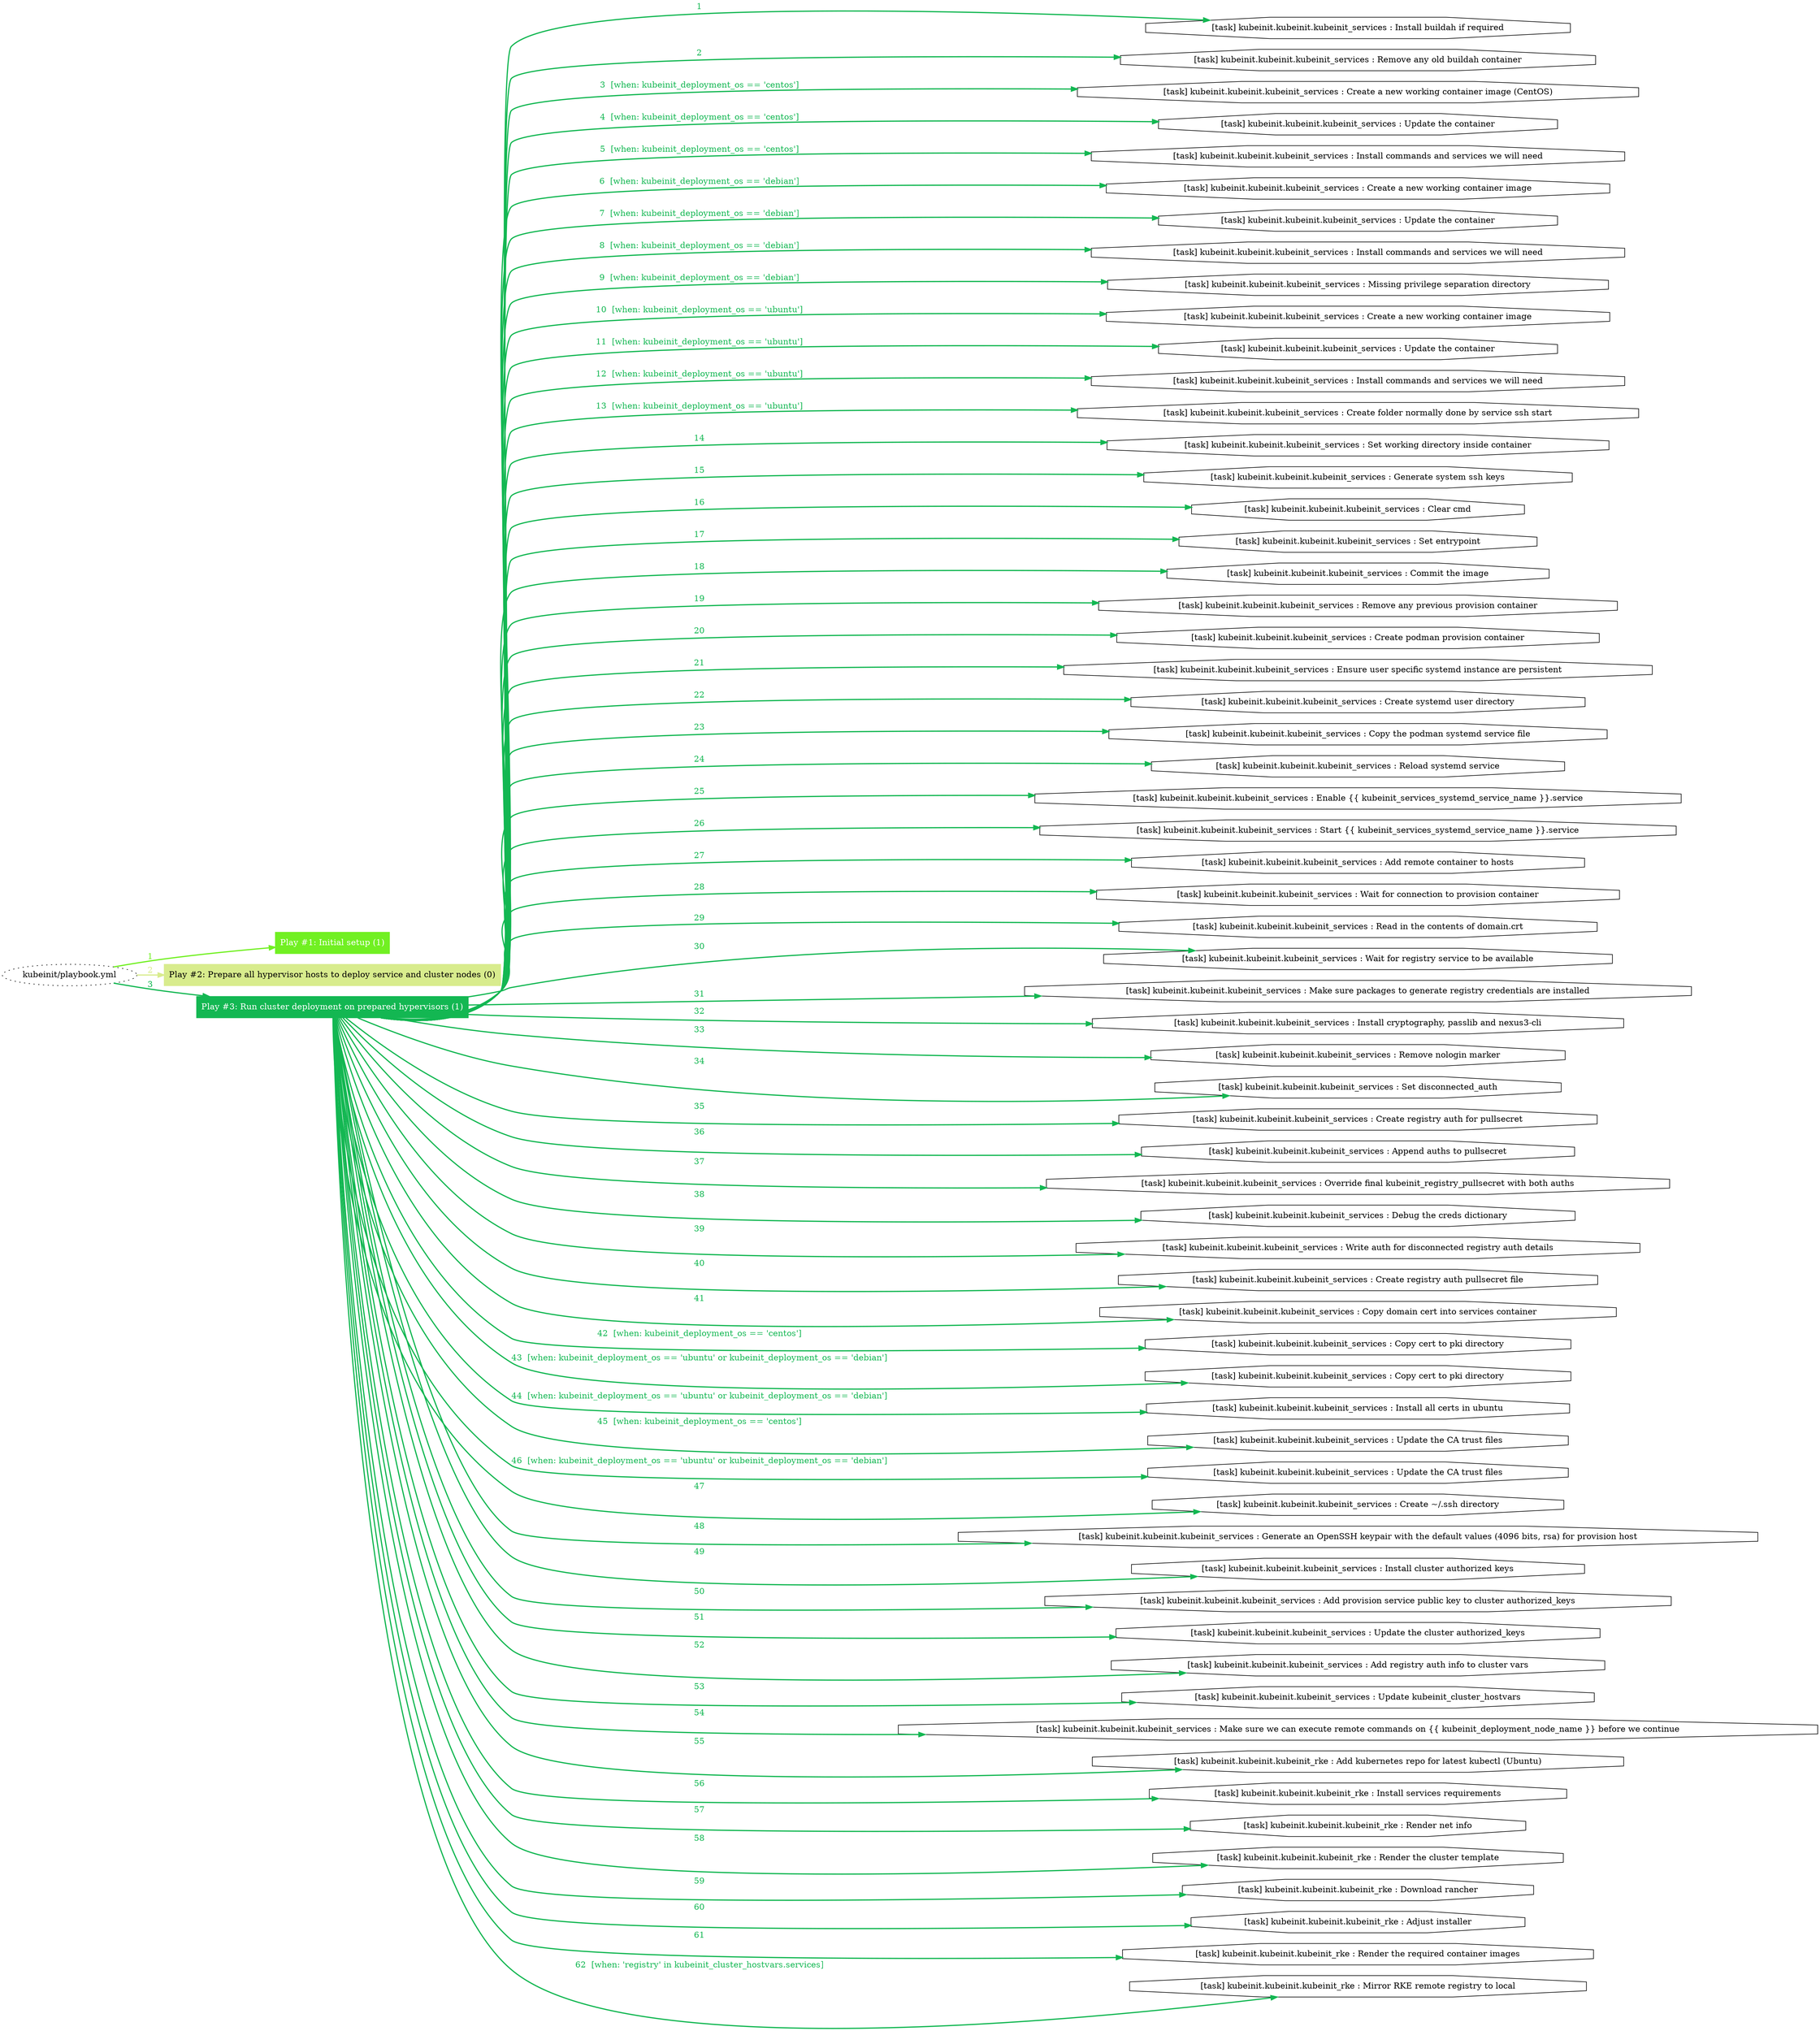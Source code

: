 digraph "kubeinit/playbook.yml "{
	graph [concentrate=true ordering=in rankdir=LR ratio=fill]
	edge [esep=5 sep=10]
	"kubeinit/playbook.yml" [id=root_node style=dotted]
	subgraph "Play #1: Initial setup (1) "{
		"Play #1: Initial setup (1)" [color="#71f022" fontcolor="#ffffff" id="play_68b1dd67-91ee-4b74-a385-f26acffb5879" shape=box style=filled tooltip=localhost]
		"kubeinit/playbook.yml" -> "Play #1: Initial setup (1)" [label=1 color="#71f022" fontcolor="#71f022" id="edge_3d93e518-ae6d-4776-89da-0521384d4e70" style=bold]
	}
	subgraph "Play #2: Prepare all hypervisor hosts to deploy service and cluster nodes (0) "{
		"Play #2: Prepare all hypervisor hosts to deploy service and cluster nodes (0)" [color="#d8ec8d" fontcolor="#000000" id="play_dee7a4ec-af7d-4cdd-be70-1aa658eafbda" shape=box style=filled tooltip=""]
		"kubeinit/playbook.yml" -> "Play #2: Prepare all hypervisor hosts to deploy service and cluster nodes (0)" [label=2 color="#d8ec8d" fontcolor="#d8ec8d" id="edge_d416a0e5-38fc-4540-85bb-f4d5d9b52b28" style=bold]
	}
	subgraph "Play #3: Run cluster deployment on prepared hypervisors (1) "{
		"Play #3: Run cluster deployment on prepared hypervisors (1)" [color="#13b752" fontcolor="#ffffff" id="play_a3f02756-9cfc-41b4-a651-c2a5113ff985" shape=box style=filled tooltip=localhost]
		"kubeinit/playbook.yml" -> "Play #3: Run cluster deployment on prepared hypervisors (1)" [label=3 color="#13b752" fontcolor="#13b752" id="edge_9beeb068-93ba-438d-9685-8af4537296ca" style=bold]
		"task_ec57e0c6-10bb-481d-9b6a-0c468c4c5039" [label="[task] kubeinit.kubeinit.kubeinit_services : Install buildah if required" id="task_ec57e0c6-10bb-481d-9b6a-0c468c4c5039" shape=octagon tooltip="[task] kubeinit.kubeinit.kubeinit_services : Install buildah if required"]
		"Play #3: Run cluster deployment on prepared hypervisors (1)" -> "task_ec57e0c6-10bb-481d-9b6a-0c468c4c5039" [label=1 color="#13b752" fontcolor="#13b752" id="edge_f95792a2-424b-4aa5-8f66-bf49eb2773ec" style=bold]
		"task_29fba61a-9999-4cea-8502-9b4b0d3de4bd" [label="[task] kubeinit.kubeinit.kubeinit_services : Remove any old buildah container" id="task_29fba61a-9999-4cea-8502-9b4b0d3de4bd" shape=octagon tooltip="[task] kubeinit.kubeinit.kubeinit_services : Remove any old buildah container"]
		"Play #3: Run cluster deployment on prepared hypervisors (1)" -> "task_29fba61a-9999-4cea-8502-9b4b0d3de4bd" [label=2 color="#13b752" fontcolor="#13b752" id="edge_06073e34-8a7c-4e14-95bf-e4fe0fd8809c" style=bold]
		"task_5e6df267-dc38-44b6-89ed-d18c3146f276" [label="[task] kubeinit.kubeinit.kubeinit_services : Create a new working container image (CentOS)" id="task_5e6df267-dc38-44b6-89ed-d18c3146f276" shape=octagon tooltip="[task] kubeinit.kubeinit.kubeinit_services : Create a new working container image (CentOS)"]
		"Play #3: Run cluster deployment on prepared hypervisors (1)" -> "task_5e6df267-dc38-44b6-89ed-d18c3146f276" [label="3  [when: kubeinit_deployment_os == 'centos']" color="#13b752" fontcolor="#13b752" id="edge_2d0c5843-6048-4207-accf-23533be07e67" style=bold]
		"task_eecae3ec-6005-4dd4-ad3b-aba1416f75ed" [label="[task] kubeinit.kubeinit.kubeinit_services : Update the container" id="task_eecae3ec-6005-4dd4-ad3b-aba1416f75ed" shape=octagon tooltip="[task] kubeinit.kubeinit.kubeinit_services : Update the container"]
		"Play #3: Run cluster deployment on prepared hypervisors (1)" -> "task_eecae3ec-6005-4dd4-ad3b-aba1416f75ed" [label="4  [when: kubeinit_deployment_os == 'centos']" color="#13b752" fontcolor="#13b752" id="edge_2dd8b629-7f00-4d60-a548-e4d9796244bb" style=bold]
		"task_9cafde20-7064-4ea2-aaeb-8e28a4c101e1" [label="[task] kubeinit.kubeinit.kubeinit_services : Install commands and services we will need" id="task_9cafde20-7064-4ea2-aaeb-8e28a4c101e1" shape=octagon tooltip="[task] kubeinit.kubeinit.kubeinit_services : Install commands and services we will need"]
		"Play #3: Run cluster deployment on prepared hypervisors (1)" -> "task_9cafde20-7064-4ea2-aaeb-8e28a4c101e1" [label="5  [when: kubeinit_deployment_os == 'centos']" color="#13b752" fontcolor="#13b752" id="edge_71c24105-3ab0-4dac-b0fb-ef6fbb5d2035" style=bold]
		"task_c2ad8005-7815-45cd-9ed9-1bf27a92d7c1" [label="[task] kubeinit.kubeinit.kubeinit_services : Create a new working container image" id="task_c2ad8005-7815-45cd-9ed9-1bf27a92d7c1" shape=octagon tooltip="[task] kubeinit.kubeinit.kubeinit_services : Create a new working container image"]
		"Play #3: Run cluster deployment on prepared hypervisors (1)" -> "task_c2ad8005-7815-45cd-9ed9-1bf27a92d7c1" [label="6  [when: kubeinit_deployment_os == 'debian']" color="#13b752" fontcolor="#13b752" id="edge_5e7a20ad-7b7a-49db-8e0b-5d6554e5e32d" style=bold]
		"task_249724e9-1423-42df-8e78-a6c96582d1ef" [label="[task] kubeinit.kubeinit.kubeinit_services : Update the container" id="task_249724e9-1423-42df-8e78-a6c96582d1ef" shape=octagon tooltip="[task] kubeinit.kubeinit.kubeinit_services : Update the container"]
		"Play #3: Run cluster deployment on prepared hypervisors (1)" -> "task_249724e9-1423-42df-8e78-a6c96582d1ef" [label="7  [when: kubeinit_deployment_os == 'debian']" color="#13b752" fontcolor="#13b752" id="edge_ce218c57-8025-4789-8f11-5320decacb4d" style=bold]
		"task_37c28533-855c-4f67-87ed-72a3667a54f6" [label="[task] kubeinit.kubeinit.kubeinit_services : Install commands and services we will need" id="task_37c28533-855c-4f67-87ed-72a3667a54f6" shape=octagon tooltip="[task] kubeinit.kubeinit.kubeinit_services : Install commands and services we will need"]
		"Play #3: Run cluster deployment on prepared hypervisors (1)" -> "task_37c28533-855c-4f67-87ed-72a3667a54f6" [label="8  [when: kubeinit_deployment_os == 'debian']" color="#13b752" fontcolor="#13b752" id="edge_4df77fa1-8c31-40a1-953c-7f808ac24f07" style=bold]
		"task_dcbf35b0-7875-43ce-9fb9-26239ef7bf76" [label="[task] kubeinit.kubeinit.kubeinit_services : Missing privilege separation directory" id="task_dcbf35b0-7875-43ce-9fb9-26239ef7bf76" shape=octagon tooltip="[task] kubeinit.kubeinit.kubeinit_services : Missing privilege separation directory"]
		"Play #3: Run cluster deployment on prepared hypervisors (1)" -> "task_dcbf35b0-7875-43ce-9fb9-26239ef7bf76" [label="9  [when: kubeinit_deployment_os == 'debian']" color="#13b752" fontcolor="#13b752" id="edge_52c73bfd-f202-4a8b-81d0-5a10f6cb1966" style=bold]
		"task_80e54a40-31b8-46aa-a155-6cd01e8d2165" [label="[task] kubeinit.kubeinit.kubeinit_services : Create a new working container image" id="task_80e54a40-31b8-46aa-a155-6cd01e8d2165" shape=octagon tooltip="[task] kubeinit.kubeinit.kubeinit_services : Create a new working container image"]
		"Play #3: Run cluster deployment on prepared hypervisors (1)" -> "task_80e54a40-31b8-46aa-a155-6cd01e8d2165" [label="10  [when: kubeinit_deployment_os == 'ubuntu']" color="#13b752" fontcolor="#13b752" id="edge_89c6ad83-10fa-44d8-a927-92c633fd5bca" style=bold]
		"task_238a45ef-b460-45cb-a99e-c64894a99f6f" [label="[task] kubeinit.kubeinit.kubeinit_services : Update the container" id="task_238a45ef-b460-45cb-a99e-c64894a99f6f" shape=octagon tooltip="[task] kubeinit.kubeinit.kubeinit_services : Update the container"]
		"Play #3: Run cluster deployment on prepared hypervisors (1)" -> "task_238a45ef-b460-45cb-a99e-c64894a99f6f" [label="11  [when: kubeinit_deployment_os == 'ubuntu']" color="#13b752" fontcolor="#13b752" id="edge_2b620653-542c-4cf7-964a-4c52b4d3c129" style=bold]
		"task_821b30af-c6c3-4350-a3b9-fdd2c913e5ff" [label="[task] kubeinit.kubeinit.kubeinit_services : Install commands and services we will need" id="task_821b30af-c6c3-4350-a3b9-fdd2c913e5ff" shape=octagon tooltip="[task] kubeinit.kubeinit.kubeinit_services : Install commands and services we will need"]
		"Play #3: Run cluster deployment on prepared hypervisors (1)" -> "task_821b30af-c6c3-4350-a3b9-fdd2c913e5ff" [label="12  [when: kubeinit_deployment_os == 'ubuntu']" color="#13b752" fontcolor="#13b752" id="edge_66814094-4d90-41ea-af58-518473e97039" style=bold]
		"task_7dde61a0-02a8-4bd0-8dfa-de1c0119409e" [label="[task] kubeinit.kubeinit.kubeinit_services : Create folder normally done by service ssh start" id="task_7dde61a0-02a8-4bd0-8dfa-de1c0119409e" shape=octagon tooltip="[task] kubeinit.kubeinit.kubeinit_services : Create folder normally done by service ssh start"]
		"Play #3: Run cluster deployment on prepared hypervisors (1)" -> "task_7dde61a0-02a8-4bd0-8dfa-de1c0119409e" [label="13  [when: kubeinit_deployment_os == 'ubuntu']" color="#13b752" fontcolor="#13b752" id="edge_5e1e368a-4de6-4fc5-969b-56701af87dba" style=bold]
		"task_17fd6923-36f0-42e3-a7f4-d9fc8de6ef62" [label="[task] kubeinit.kubeinit.kubeinit_services : Set working directory inside container" id="task_17fd6923-36f0-42e3-a7f4-d9fc8de6ef62" shape=octagon tooltip="[task] kubeinit.kubeinit.kubeinit_services : Set working directory inside container"]
		"Play #3: Run cluster deployment on prepared hypervisors (1)" -> "task_17fd6923-36f0-42e3-a7f4-d9fc8de6ef62" [label=14 color="#13b752" fontcolor="#13b752" id="edge_50bd6bc9-96d3-4085-9e49-fd48c4631558" style=bold]
		"task_e1f32b91-5814-4726-aa17-7b032b5050cf" [label="[task] kubeinit.kubeinit.kubeinit_services : Generate system ssh keys" id="task_e1f32b91-5814-4726-aa17-7b032b5050cf" shape=octagon tooltip="[task] kubeinit.kubeinit.kubeinit_services : Generate system ssh keys"]
		"Play #3: Run cluster deployment on prepared hypervisors (1)" -> "task_e1f32b91-5814-4726-aa17-7b032b5050cf" [label=15 color="#13b752" fontcolor="#13b752" id="edge_8a3f4d0b-0ea4-409a-b262-d6cf41a5c3ea" style=bold]
		"task_321bcd5b-2749-4ecd-b2fa-26054aeba881" [label="[task] kubeinit.kubeinit.kubeinit_services : Clear cmd" id="task_321bcd5b-2749-4ecd-b2fa-26054aeba881" shape=octagon tooltip="[task] kubeinit.kubeinit.kubeinit_services : Clear cmd"]
		"Play #3: Run cluster deployment on prepared hypervisors (1)" -> "task_321bcd5b-2749-4ecd-b2fa-26054aeba881" [label=16 color="#13b752" fontcolor="#13b752" id="edge_d9b073eb-77f9-4f02-a6e2-70d3ba245a8f" style=bold]
		"task_97e86cbc-72b9-488d-bbc3-8136a7236e49" [label="[task] kubeinit.kubeinit.kubeinit_services : Set entrypoint" id="task_97e86cbc-72b9-488d-bbc3-8136a7236e49" shape=octagon tooltip="[task] kubeinit.kubeinit.kubeinit_services : Set entrypoint"]
		"Play #3: Run cluster deployment on prepared hypervisors (1)" -> "task_97e86cbc-72b9-488d-bbc3-8136a7236e49" [label=17 color="#13b752" fontcolor="#13b752" id="edge_c342d9f0-ab55-40fa-8845-c6e3ca3e105d" style=bold]
		"task_6d50d791-6e26-4ce4-b1c3-e3d072d14519" [label="[task] kubeinit.kubeinit.kubeinit_services : Commit the image" id="task_6d50d791-6e26-4ce4-b1c3-e3d072d14519" shape=octagon tooltip="[task] kubeinit.kubeinit.kubeinit_services : Commit the image"]
		"Play #3: Run cluster deployment on prepared hypervisors (1)" -> "task_6d50d791-6e26-4ce4-b1c3-e3d072d14519" [label=18 color="#13b752" fontcolor="#13b752" id="edge_26c47417-bef0-4912-bee7-539a3c6bf7a9" style=bold]
		"task_16424d04-c42f-494b-838f-d46f0a047fa9" [label="[task] kubeinit.kubeinit.kubeinit_services : Remove any previous provision container" id="task_16424d04-c42f-494b-838f-d46f0a047fa9" shape=octagon tooltip="[task] kubeinit.kubeinit.kubeinit_services : Remove any previous provision container"]
		"Play #3: Run cluster deployment on prepared hypervisors (1)" -> "task_16424d04-c42f-494b-838f-d46f0a047fa9" [label=19 color="#13b752" fontcolor="#13b752" id="edge_fd50cdb4-2f5a-458b-a420-0f7e92cc9b80" style=bold]
		"task_9b857a37-82c1-4819-bcfb-6868f3f7573c" [label="[task] kubeinit.kubeinit.kubeinit_services : Create podman provision container" id="task_9b857a37-82c1-4819-bcfb-6868f3f7573c" shape=octagon tooltip="[task] kubeinit.kubeinit.kubeinit_services : Create podman provision container"]
		"Play #3: Run cluster deployment on prepared hypervisors (1)" -> "task_9b857a37-82c1-4819-bcfb-6868f3f7573c" [label=20 color="#13b752" fontcolor="#13b752" id="edge_61282c3c-7431-4189-a911-fd8188d52472" style=bold]
		"task_ffe89673-1b78-4c30-91ce-fccf60e68d7a" [label="[task] kubeinit.kubeinit.kubeinit_services : Ensure user specific systemd instance are persistent" id="task_ffe89673-1b78-4c30-91ce-fccf60e68d7a" shape=octagon tooltip="[task] kubeinit.kubeinit.kubeinit_services : Ensure user specific systemd instance are persistent"]
		"Play #3: Run cluster deployment on prepared hypervisors (1)" -> "task_ffe89673-1b78-4c30-91ce-fccf60e68d7a" [label=21 color="#13b752" fontcolor="#13b752" id="edge_4573a2a5-833e-4db6-a58b-a11996d64866" style=bold]
		"task_c10ee065-ab53-4e6f-9d41-2c0857c9859d" [label="[task] kubeinit.kubeinit.kubeinit_services : Create systemd user directory" id="task_c10ee065-ab53-4e6f-9d41-2c0857c9859d" shape=octagon tooltip="[task] kubeinit.kubeinit.kubeinit_services : Create systemd user directory"]
		"Play #3: Run cluster deployment on prepared hypervisors (1)" -> "task_c10ee065-ab53-4e6f-9d41-2c0857c9859d" [label=22 color="#13b752" fontcolor="#13b752" id="edge_f543e494-003d-4d9b-b764-50bbf3477202" style=bold]
		"task_89fac717-4a1a-4055-a5c2-82b6676266d4" [label="[task] kubeinit.kubeinit.kubeinit_services : Copy the podman systemd service file" id="task_89fac717-4a1a-4055-a5c2-82b6676266d4" shape=octagon tooltip="[task] kubeinit.kubeinit.kubeinit_services : Copy the podman systemd service file"]
		"Play #3: Run cluster deployment on prepared hypervisors (1)" -> "task_89fac717-4a1a-4055-a5c2-82b6676266d4" [label=23 color="#13b752" fontcolor="#13b752" id="edge_8a3070a3-3545-4ec9-b9ce-b10e0f079ea1" style=bold]
		"task_9c6ac480-0cc3-40ec-9116-861d7130ad3c" [label="[task] kubeinit.kubeinit.kubeinit_services : Reload systemd service" id="task_9c6ac480-0cc3-40ec-9116-861d7130ad3c" shape=octagon tooltip="[task] kubeinit.kubeinit.kubeinit_services : Reload systemd service"]
		"Play #3: Run cluster deployment on prepared hypervisors (1)" -> "task_9c6ac480-0cc3-40ec-9116-861d7130ad3c" [label=24 color="#13b752" fontcolor="#13b752" id="edge_95b80d68-1d98-4c24-a8f2-ea58a1bb0d4f" style=bold]
		"task_e9f33668-38b5-44c5-8d3a-29405c67734f" [label="[task] kubeinit.kubeinit.kubeinit_services : Enable {{ kubeinit_services_systemd_service_name }}.service" id="task_e9f33668-38b5-44c5-8d3a-29405c67734f" shape=octagon tooltip="[task] kubeinit.kubeinit.kubeinit_services : Enable {{ kubeinit_services_systemd_service_name }}.service"]
		"Play #3: Run cluster deployment on prepared hypervisors (1)" -> "task_e9f33668-38b5-44c5-8d3a-29405c67734f" [label=25 color="#13b752" fontcolor="#13b752" id="edge_e047d443-478b-4f20-b217-ed14b4dcaf10" style=bold]
		"task_2cea452a-1ca4-476e-9866-fc33e9922a30" [label="[task] kubeinit.kubeinit.kubeinit_services : Start {{ kubeinit_services_systemd_service_name }}.service" id="task_2cea452a-1ca4-476e-9866-fc33e9922a30" shape=octagon tooltip="[task] kubeinit.kubeinit.kubeinit_services : Start {{ kubeinit_services_systemd_service_name }}.service"]
		"Play #3: Run cluster deployment on prepared hypervisors (1)" -> "task_2cea452a-1ca4-476e-9866-fc33e9922a30" [label=26 color="#13b752" fontcolor="#13b752" id="edge_efbe3939-4654-4f20-8785-95ef27b79cb7" style=bold]
		"task_b7f7b7bb-0656-44b5-b3fd-e7d88a59eac5" [label="[task] kubeinit.kubeinit.kubeinit_services : Add remote container to hosts" id="task_b7f7b7bb-0656-44b5-b3fd-e7d88a59eac5" shape=octagon tooltip="[task] kubeinit.kubeinit.kubeinit_services : Add remote container to hosts"]
		"Play #3: Run cluster deployment on prepared hypervisors (1)" -> "task_b7f7b7bb-0656-44b5-b3fd-e7d88a59eac5" [label=27 color="#13b752" fontcolor="#13b752" id="edge_d9b676f3-2c81-442e-be30-2c7a3f085ef3" style=bold]
		"task_10dd7f23-ef85-4de6-a782-70a8e06ad737" [label="[task] kubeinit.kubeinit.kubeinit_services : Wait for connection to provision container" id="task_10dd7f23-ef85-4de6-a782-70a8e06ad737" shape=octagon tooltip="[task] kubeinit.kubeinit.kubeinit_services : Wait for connection to provision container"]
		"Play #3: Run cluster deployment on prepared hypervisors (1)" -> "task_10dd7f23-ef85-4de6-a782-70a8e06ad737" [label=28 color="#13b752" fontcolor="#13b752" id="edge_80d2cc25-00bd-4ac6-89d4-c753201f47e4" style=bold]
		"task_0e51c245-d8f1-40da-8bed-4323c4dcfdac" [label="[task] kubeinit.kubeinit.kubeinit_services : Read in the contents of domain.crt" id="task_0e51c245-d8f1-40da-8bed-4323c4dcfdac" shape=octagon tooltip="[task] kubeinit.kubeinit.kubeinit_services : Read in the contents of domain.crt"]
		"Play #3: Run cluster deployment on prepared hypervisors (1)" -> "task_0e51c245-d8f1-40da-8bed-4323c4dcfdac" [label=29 color="#13b752" fontcolor="#13b752" id="edge_3d5fc327-2911-4c74-a8fa-d06a5cd6b72e" style=bold]
		"task_7589aa8d-7bbf-4d1a-b54b-e0bd3c88ee4e" [label="[task] kubeinit.kubeinit.kubeinit_services : Wait for registry service to be available" id="task_7589aa8d-7bbf-4d1a-b54b-e0bd3c88ee4e" shape=octagon tooltip="[task] kubeinit.kubeinit.kubeinit_services : Wait for registry service to be available"]
		"Play #3: Run cluster deployment on prepared hypervisors (1)" -> "task_7589aa8d-7bbf-4d1a-b54b-e0bd3c88ee4e" [label=30 color="#13b752" fontcolor="#13b752" id="edge_b4306a5b-947b-4609-97fc-120e393c44f6" style=bold]
		"task_a881753b-c196-44ac-bede-85138e1df98c" [label="[task] kubeinit.kubeinit.kubeinit_services : Make sure packages to generate registry credentials are installed" id="task_a881753b-c196-44ac-bede-85138e1df98c" shape=octagon tooltip="[task] kubeinit.kubeinit.kubeinit_services : Make sure packages to generate registry credentials are installed"]
		"Play #3: Run cluster deployment on prepared hypervisors (1)" -> "task_a881753b-c196-44ac-bede-85138e1df98c" [label=31 color="#13b752" fontcolor="#13b752" id="edge_830b3b23-7bea-4911-a3e0-42f020650f2e" style=bold]
		"task_093833b2-ad09-4d4d-ab8e-ca98e2960a2e" [label="[task] kubeinit.kubeinit.kubeinit_services : Install cryptography, passlib and nexus3-cli" id="task_093833b2-ad09-4d4d-ab8e-ca98e2960a2e" shape=octagon tooltip="[task] kubeinit.kubeinit.kubeinit_services : Install cryptography, passlib and nexus3-cli"]
		"Play #3: Run cluster deployment on prepared hypervisors (1)" -> "task_093833b2-ad09-4d4d-ab8e-ca98e2960a2e" [label=32 color="#13b752" fontcolor="#13b752" id="edge_23b4b7b4-affe-4c2e-8b99-8320834d7d5d" style=bold]
		"task_a66fa15c-7fbc-4446-a23d-818024ab3b3c" [label="[task] kubeinit.kubeinit.kubeinit_services : Remove nologin marker" id="task_a66fa15c-7fbc-4446-a23d-818024ab3b3c" shape=octagon tooltip="[task] kubeinit.kubeinit.kubeinit_services : Remove nologin marker"]
		"Play #3: Run cluster deployment on prepared hypervisors (1)" -> "task_a66fa15c-7fbc-4446-a23d-818024ab3b3c" [label=33 color="#13b752" fontcolor="#13b752" id="edge_dd7f860d-1878-4924-8f90-e108b4b3536a" style=bold]
		"task_8c2e9473-fd61-477a-bbf7-7fb9c3b49bf9" [label="[task] kubeinit.kubeinit.kubeinit_services : Set disconnected_auth" id="task_8c2e9473-fd61-477a-bbf7-7fb9c3b49bf9" shape=octagon tooltip="[task] kubeinit.kubeinit.kubeinit_services : Set disconnected_auth"]
		"Play #3: Run cluster deployment on prepared hypervisors (1)" -> "task_8c2e9473-fd61-477a-bbf7-7fb9c3b49bf9" [label=34 color="#13b752" fontcolor="#13b752" id="edge_eb4fb2ef-7289-445b-ae41-b8874fda7531" style=bold]
		"task_27bcf938-4e84-4fbf-a2f4-1909b236b547" [label="[task] kubeinit.kubeinit.kubeinit_services : Create registry auth for pullsecret" id="task_27bcf938-4e84-4fbf-a2f4-1909b236b547" shape=octagon tooltip="[task] kubeinit.kubeinit.kubeinit_services : Create registry auth for pullsecret"]
		"Play #3: Run cluster deployment on prepared hypervisors (1)" -> "task_27bcf938-4e84-4fbf-a2f4-1909b236b547" [label=35 color="#13b752" fontcolor="#13b752" id="edge_c8730313-d7ed-4686-b46d-74c5942c3cfa" style=bold]
		"task_3b518790-09fa-4bcf-a287-6356001d9c8b" [label="[task] kubeinit.kubeinit.kubeinit_services : Append auths to pullsecret" id="task_3b518790-09fa-4bcf-a287-6356001d9c8b" shape=octagon tooltip="[task] kubeinit.kubeinit.kubeinit_services : Append auths to pullsecret"]
		"Play #3: Run cluster deployment on prepared hypervisors (1)" -> "task_3b518790-09fa-4bcf-a287-6356001d9c8b" [label=36 color="#13b752" fontcolor="#13b752" id="edge_67abcbe9-c301-401c-9137-6fa4c1743aab" style=bold]
		"task_d8ea99a3-b1bd-4d79-ac6a-764fe22eb97c" [label="[task] kubeinit.kubeinit.kubeinit_services : Override final kubeinit_registry_pullsecret with both auths" id="task_d8ea99a3-b1bd-4d79-ac6a-764fe22eb97c" shape=octagon tooltip="[task] kubeinit.kubeinit.kubeinit_services : Override final kubeinit_registry_pullsecret with both auths"]
		"Play #3: Run cluster deployment on prepared hypervisors (1)" -> "task_d8ea99a3-b1bd-4d79-ac6a-764fe22eb97c" [label=37 color="#13b752" fontcolor="#13b752" id="edge_7942ea3e-6232-4405-a27a-638add18faa8" style=bold]
		"task_5573e1d9-06df-4ada-b351-8567c6dccc5c" [label="[task] kubeinit.kubeinit.kubeinit_services : Debug the creds dictionary" id="task_5573e1d9-06df-4ada-b351-8567c6dccc5c" shape=octagon tooltip="[task] kubeinit.kubeinit.kubeinit_services : Debug the creds dictionary"]
		"Play #3: Run cluster deployment on prepared hypervisors (1)" -> "task_5573e1d9-06df-4ada-b351-8567c6dccc5c" [label=38 color="#13b752" fontcolor="#13b752" id="edge_622e92ef-4125-4305-a5da-734b2220006f" style=bold]
		"task_647f7962-1dcb-4346-b02a-75854bf2f143" [label="[task] kubeinit.kubeinit.kubeinit_services : Write auth for disconnected registry auth details" id="task_647f7962-1dcb-4346-b02a-75854bf2f143" shape=octagon tooltip="[task] kubeinit.kubeinit.kubeinit_services : Write auth for disconnected registry auth details"]
		"Play #3: Run cluster deployment on prepared hypervisors (1)" -> "task_647f7962-1dcb-4346-b02a-75854bf2f143" [label=39 color="#13b752" fontcolor="#13b752" id="edge_df8db3d2-e8b8-4834-90bb-7408840d5d01" style=bold]
		"task_b4ff1541-4031-47a8-998a-5358fe760fe7" [label="[task] kubeinit.kubeinit.kubeinit_services : Create registry auth pullsecret file" id="task_b4ff1541-4031-47a8-998a-5358fe760fe7" shape=octagon tooltip="[task] kubeinit.kubeinit.kubeinit_services : Create registry auth pullsecret file"]
		"Play #3: Run cluster deployment on prepared hypervisors (1)" -> "task_b4ff1541-4031-47a8-998a-5358fe760fe7" [label=40 color="#13b752" fontcolor="#13b752" id="edge_42e35f8e-83ff-4bed-8efa-8bddcb1cb22c" style=bold]
		"task_683279e0-239f-41f3-a2a3-c9efa576756e" [label="[task] kubeinit.kubeinit.kubeinit_services : Copy domain cert into services container" id="task_683279e0-239f-41f3-a2a3-c9efa576756e" shape=octagon tooltip="[task] kubeinit.kubeinit.kubeinit_services : Copy domain cert into services container"]
		"Play #3: Run cluster deployment on prepared hypervisors (1)" -> "task_683279e0-239f-41f3-a2a3-c9efa576756e" [label=41 color="#13b752" fontcolor="#13b752" id="edge_2b3e557b-c0c7-42c7-b946-0e25036c5c58" style=bold]
		"task_b14795f4-0872-461c-a2bd-07f1c1969728" [label="[task] kubeinit.kubeinit.kubeinit_services : Copy cert to pki directory" id="task_b14795f4-0872-461c-a2bd-07f1c1969728" shape=octagon tooltip="[task] kubeinit.kubeinit.kubeinit_services : Copy cert to pki directory"]
		"Play #3: Run cluster deployment on prepared hypervisors (1)" -> "task_b14795f4-0872-461c-a2bd-07f1c1969728" [label="42  [when: kubeinit_deployment_os == 'centos']" color="#13b752" fontcolor="#13b752" id="edge_6e0e9095-6232-4d3e-ac1b-b35479aaf4f2" style=bold]
		"task_eb817c36-87f8-4429-a80d-fa0ff6b92730" [label="[task] kubeinit.kubeinit.kubeinit_services : Copy cert to pki directory" id="task_eb817c36-87f8-4429-a80d-fa0ff6b92730" shape=octagon tooltip="[task] kubeinit.kubeinit.kubeinit_services : Copy cert to pki directory"]
		"Play #3: Run cluster deployment on prepared hypervisors (1)" -> "task_eb817c36-87f8-4429-a80d-fa0ff6b92730" [label="43  [when: kubeinit_deployment_os == 'ubuntu' or kubeinit_deployment_os == 'debian']" color="#13b752" fontcolor="#13b752" id="edge_b94fde7c-fc18-47e6-b79a-806e13066cae" style=bold]
		"task_56db2dd5-68a3-49d4-aa70-fe985ac4d296" [label="[task] kubeinit.kubeinit.kubeinit_services : Install all certs in ubuntu" id="task_56db2dd5-68a3-49d4-aa70-fe985ac4d296" shape=octagon tooltip="[task] kubeinit.kubeinit.kubeinit_services : Install all certs in ubuntu"]
		"Play #3: Run cluster deployment on prepared hypervisors (1)" -> "task_56db2dd5-68a3-49d4-aa70-fe985ac4d296" [label="44  [when: kubeinit_deployment_os == 'ubuntu' or kubeinit_deployment_os == 'debian']" color="#13b752" fontcolor="#13b752" id="edge_30ecc4db-fe1a-4f26-ae02-d68726867bab" style=bold]
		"task_76f5a7b1-faf4-4142-86f1-34a4284b30a2" [label="[task] kubeinit.kubeinit.kubeinit_services : Update the CA trust files" id="task_76f5a7b1-faf4-4142-86f1-34a4284b30a2" shape=octagon tooltip="[task] kubeinit.kubeinit.kubeinit_services : Update the CA trust files"]
		"Play #3: Run cluster deployment on prepared hypervisors (1)" -> "task_76f5a7b1-faf4-4142-86f1-34a4284b30a2" [label="45  [when: kubeinit_deployment_os == 'centos']" color="#13b752" fontcolor="#13b752" id="edge_a22cd789-1334-44f5-bbd7-8f61face99c1" style=bold]
		"task_87ed90b4-cdc5-4b0a-8707-bc6c4a8c53ff" [label="[task] kubeinit.kubeinit.kubeinit_services : Update the CA trust files" id="task_87ed90b4-cdc5-4b0a-8707-bc6c4a8c53ff" shape=octagon tooltip="[task] kubeinit.kubeinit.kubeinit_services : Update the CA trust files"]
		"Play #3: Run cluster deployment on prepared hypervisors (1)" -> "task_87ed90b4-cdc5-4b0a-8707-bc6c4a8c53ff" [label="46  [when: kubeinit_deployment_os == 'ubuntu' or kubeinit_deployment_os == 'debian']" color="#13b752" fontcolor="#13b752" id="edge_6e72cadf-214a-4928-8c65-f4da6e9a39fc" style=bold]
		"task_85d1ea60-16b3-407e-967e-63a7155bf3a7" [label="[task] kubeinit.kubeinit.kubeinit_services : Create ~/.ssh directory" id="task_85d1ea60-16b3-407e-967e-63a7155bf3a7" shape=octagon tooltip="[task] kubeinit.kubeinit.kubeinit_services : Create ~/.ssh directory"]
		"Play #3: Run cluster deployment on prepared hypervisors (1)" -> "task_85d1ea60-16b3-407e-967e-63a7155bf3a7" [label=47 color="#13b752" fontcolor="#13b752" id="edge_36ed2132-cdd2-445e-b770-32af96036d35" style=bold]
		"task_cc8d8761-8552-4ddf-862e-cb2a1731e8db" [label="[task] kubeinit.kubeinit.kubeinit_services : Generate an OpenSSH keypair with the default values (4096 bits, rsa) for provision host" id="task_cc8d8761-8552-4ddf-862e-cb2a1731e8db" shape=octagon tooltip="[task] kubeinit.kubeinit.kubeinit_services : Generate an OpenSSH keypair with the default values (4096 bits, rsa) for provision host"]
		"Play #3: Run cluster deployment on prepared hypervisors (1)" -> "task_cc8d8761-8552-4ddf-862e-cb2a1731e8db" [label=48 color="#13b752" fontcolor="#13b752" id="edge_3702fe60-2128-4d58-8e0d-102acca668e5" style=bold]
		"task_398bdef5-13ef-4a7d-a9e9-2fe71fe43896" [label="[task] kubeinit.kubeinit.kubeinit_services : Install cluster authorized keys" id="task_398bdef5-13ef-4a7d-a9e9-2fe71fe43896" shape=octagon tooltip="[task] kubeinit.kubeinit.kubeinit_services : Install cluster authorized keys"]
		"Play #3: Run cluster deployment on prepared hypervisors (1)" -> "task_398bdef5-13ef-4a7d-a9e9-2fe71fe43896" [label=49 color="#13b752" fontcolor="#13b752" id="edge_c4414246-0909-4f12-8f47-f600713c3400" style=bold]
		"task_7a31d633-4f13-45bc-b6f4-71fdf7d7b4e7" [label="[task] kubeinit.kubeinit.kubeinit_services : Add provision service public key to cluster authorized_keys" id="task_7a31d633-4f13-45bc-b6f4-71fdf7d7b4e7" shape=octagon tooltip="[task] kubeinit.kubeinit.kubeinit_services : Add provision service public key to cluster authorized_keys"]
		"Play #3: Run cluster deployment on prepared hypervisors (1)" -> "task_7a31d633-4f13-45bc-b6f4-71fdf7d7b4e7" [label=50 color="#13b752" fontcolor="#13b752" id="edge_0adf59b2-fafd-43a9-b444-f0c8be62f7e3" style=bold]
		"task_b451b9eb-8340-4f11-a96a-eb7de6d20ccd" [label="[task] kubeinit.kubeinit.kubeinit_services : Update the cluster authorized_keys" id="task_b451b9eb-8340-4f11-a96a-eb7de6d20ccd" shape=octagon tooltip="[task] kubeinit.kubeinit.kubeinit_services : Update the cluster authorized_keys"]
		"Play #3: Run cluster deployment on prepared hypervisors (1)" -> "task_b451b9eb-8340-4f11-a96a-eb7de6d20ccd" [label=51 color="#13b752" fontcolor="#13b752" id="edge_9dc2ed43-1ad1-4526-afce-ee7cd724abce" style=bold]
		"task_1a3e9ba4-7b89-4241-8eb7-c092d2f78ae0" [label="[task] kubeinit.kubeinit.kubeinit_services : Add registry auth info to cluster vars" id="task_1a3e9ba4-7b89-4241-8eb7-c092d2f78ae0" shape=octagon tooltip="[task] kubeinit.kubeinit.kubeinit_services : Add registry auth info to cluster vars"]
		"Play #3: Run cluster deployment on prepared hypervisors (1)" -> "task_1a3e9ba4-7b89-4241-8eb7-c092d2f78ae0" [label=52 color="#13b752" fontcolor="#13b752" id="edge_2eb20dd6-4b99-424d-b8ba-faebce1fe47c" style=bold]
		"task_7ff2e177-28b6-47a4-a8da-2fe2a21ab6c3" [label="[task] kubeinit.kubeinit.kubeinit_services : Update kubeinit_cluster_hostvars" id="task_7ff2e177-28b6-47a4-a8da-2fe2a21ab6c3" shape=octagon tooltip="[task] kubeinit.kubeinit.kubeinit_services : Update kubeinit_cluster_hostvars"]
		"Play #3: Run cluster deployment on prepared hypervisors (1)" -> "task_7ff2e177-28b6-47a4-a8da-2fe2a21ab6c3" [label=53 color="#13b752" fontcolor="#13b752" id="edge_9b42319b-1eef-4915-82be-48ae29e5e655" style=bold]
		"task_b04b9cca-0c90-46ca-a69f-6a6cde88d30c" [label="[task] kubeinit.kubeinit.kubeinit_services : Make sure we can execute remote commands on {{ kubeinit_deployment_node_name }} before we continue" id="task_b04b9cca-0c90-46ca-a69f-6a6cde88d30c" shape=octagon tooltip="[task] kubeinit.kubeinit.kubeinit_services : Make sure we can execute remote commands on {{ kubeinit_deployment_node_name }} before we continue"]
		"Play #3: Run cluster deployment on prepared hypervisors (1)" -> "task_b04b9cca-0c90-46ca-a69f-6a6cde88d30c" [label=54 color="#13b752" fontcolor="#13b752" id="edge_129c669c-0479-41c7-b6de-8df944b9ce0b" style=bold]
		"task_8b692a1a-814f-4a37-a305-318ea8ee38a4" [label="[task] kubeinit.kubeinit.kubeinit_rke : Add kubernetes repo for latest kubectl (Ubuntu)" id="task_8b692a1a-814f-4a37-a305-318ea8ee38a4" shape=octagon tooltip="[task] kubeinit.kubeinit.kubeinit_rke : Add kubernetes repo for latest kubectl (Ubuntu)"]
		"Play #3: Run cluster deployment on prepared hypervisors (1)" -> "task_8b692a1a-814f-4a37-a305-318ea8ee38a4" [label=55 color="#13b752" fontcolor="#13b752" id="edge_142b664d-da53-4dc0-aed5-76306e4f68b4" style=bold]
		"task_9f145539-2078-4f57-a970-9d040ecda790" [label="[task] kubeinit.kubeinit.kubeinit_rke : Install services requirements" id="task_9f145539-2078-4f57-a970-9d040ecda790" shape=octagon tooltip="[task] kubeinit.kubeinit.kubeinit_rke : Install services requirements"]
		"Play #3: Run cluster deployment on prepared hypervisors (1)" -> "task_9f145539-2078-4f57-a970-9d040ecda790" [label=56 color="#13b752" fontcolor="#13b752" id="edge_d4b6796e-bf34-4260-affe-d0f7312a51e0" style=bold]
		"task_8e094b10-60e1-47f6-ab11-e8c3f090895a" [label="[task] kubeinit.kubeinit.kubeinit_rke : Render net info" id="task_8e094b10-60e1-47f6-ab11-e8c3f090895a" shape=octagon tooltip="[task] kubeinit.kubeinit.kubeinit_rke : Render net info"]
		"Play #3: Run cluster deployment on prepared hypervisors (1)" -> "task_8e094b10-60e1-47f6-ab11-e8c3f090895a" [label=57 color="#13b752" fontcolor="#13b752" id="edge_20ec0e16-e2ea-480b-95f6-a60c4077d55a" style=bold]
		"task_8299d6ae-9131-4ca3-97bf-50397c6f0458" [label="[task] kubeinit.kubeinit.kubeinit_rke : Render the cluster template" id="task_8299d6ae-9131-4ca3-97bf-50397c6f0458" shape=octagon tooltip="[task] kubeinit.kubeinit.kubeinit_rke : Render the cluster template"]
		"Play #3: Run cluster deployment on prepared hypervisors (1)" -> "task_8299d6ae-9131-4ca3-97bf-50397c6f0458" [label=58 color="#13b752" fontcolor="#13b752" id="edge_a51bb9b9-e171-4f0d-b48c-4fa3754bbba6" style=bold]
		"task_714e9361-c929-43bd-a3c6-49c563527d12" [label="[task] kubeinit.kubeinit.kubeinit_rke : Download rancher" id="task_714e9361-c929-43bd-a3c6-49c563527d12" shape=octagon tooltip="[task] kubeinit.kubeinit.kubeinit_rke : Download rancher"]
		"Play #3: Run cluster deployment on prepared hypervisors (1)" -> "task_714e9361-c929-43bd-a3c6-49c563527d12" [label=59 color="#13b752" fontcolor="#13b752" id="edge_c099036c-f785-432c-a682-b57333a1acdc" style=bold]
		"task_581eb1e1-e64a-43ec-9a2a-68e257ce2890" [label="[task] kubeinit.kubeinit.kubeinit_rke : Adjust installer" id="task_581eb1e1-e64a-43ec-9a2a-68e257ce2890" shape=octagon tooltip="[task] kubeinit.kubeinit.kubeinit_rke : Adjust installer"]
		"Play #3: Run cluster deployment on prepared hypervisors (1)" -> "task_581eb1e1-e64a-43ec-9a2a-68e257ce2890" [label=60 color="#13b752" fontcolor="#13b752" id="edge_c9326043-a64f-4a56-a8de-945a41214c2a" style=bold]
		"task_47a7d9c3-7f2b-45ed-8228-0f08074e18fe" [label="[task] kubeinit.kubeinit.kubeinit_rke : Render the required container images" id="task_47a7d9c3-7f2b-45ed-8228-0f08074e18fe" shape=octagon tooltip="[task] kubeinit.kubeinit.kubeinit_rke : Render the required container images"]
		"Play #3: Run cluster deployment on prepared hypervisors (1)" -> "task_47a7d9c3-7f2b-45ed-8228-0f08074e18fe" [label=61 color="#13b752" fontcolor="#13b752" id="edge_fe5347fc-1b23-4fe8-9558-eff4dbe55c8e" style=bold]
		"task_f58f22a4-a49c-4b97-8af1-7981d8139eb1" [label="[task] kubeinit.kubeinit.kubeinit_rke : Mirror RKE remote registry to local" id="task_f58f22a4-a49c-4b97-8af1-7981d8139eb1" shape=octagon tooltip="[task] kubeinit.kubeinit.kubeinit_rke : Mirror RKE remote registry to local"]
		"Play #3: Run cluster deployment on prepared hypervisors (1)" -> "task_f58f22a4-a49c-4b97-8af1-7981d8139eb1" [label="62  [when: 'registry' in kubeinit_cluster_hostvars.services]" color="#13b752" fontcolor="#13b752" id="edge_33ef39de-f76c-42f0-a268-39c3125c301c" style=bold]
	}
}
